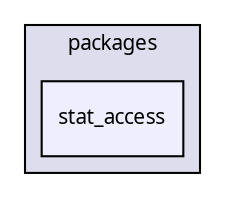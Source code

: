 digraph "packages/stat/packages/stat_access/" {
  compound=true
  node [ fontsize="10", fontname="FreeSans.ttf"];
  edge [ labelfontsize="10", labelfontname="FreeSans.ttf"];
  subgraph clusterdir_12e6db57c8a5e8493c4e0c2be9b37e54 {
    graph [ bgcolor="#ddddee", pencolor="black", label="packages" fontname="FreeSans.ttf", fontsize="10", URL="dir_12e6db57c8a5e8493c4e0c2be9b37e54.html"]
  dir_78c6c42384b7fea0810bc5cd15fc44e2 [shape=box, label="stat_access", style="filled", fillcolor="#eeeeff", pencolor="black", URL="dir_78c6c42384b7fea0810bc5cd15fc44e2.html"];
  }
}
